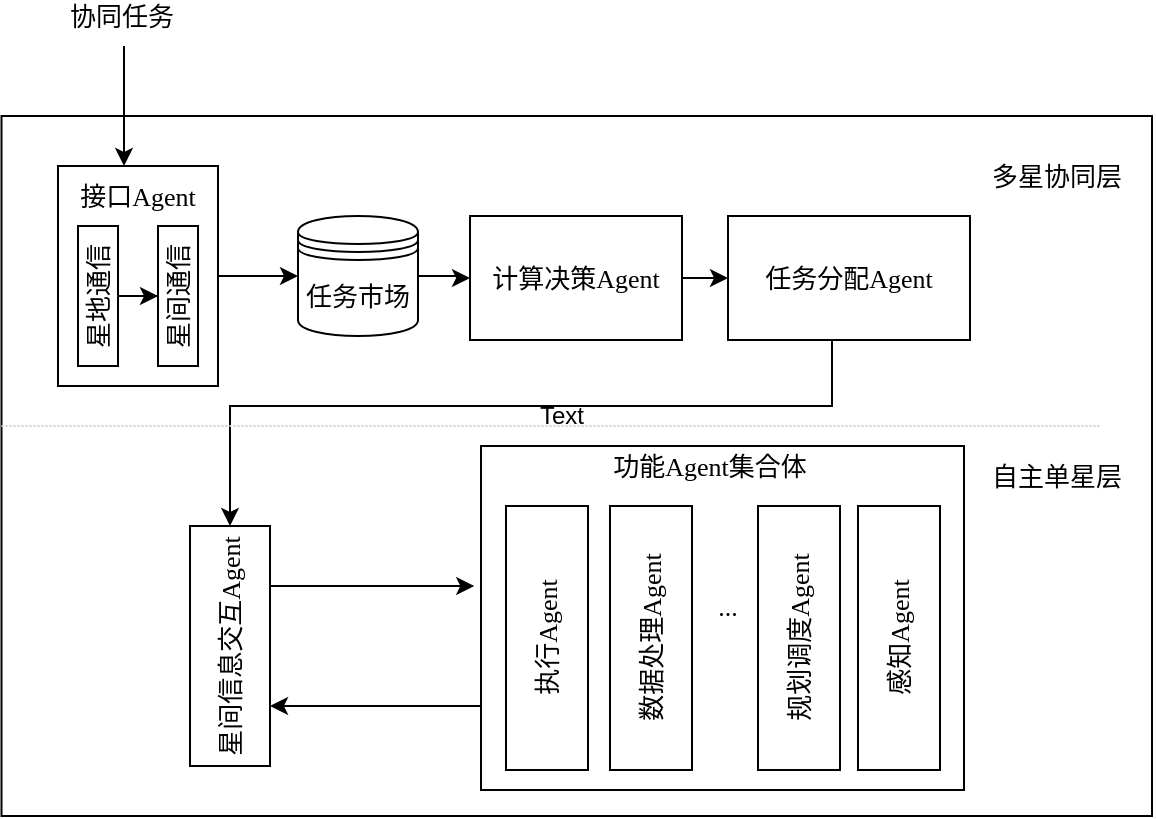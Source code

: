 <mxfile version="21.3.4" type="github">
  <diagram id="prtHgNgQTEPvFCAcTncT" name="Page-1">
    <mxGraphModel dx="996" dy="549" grid="0" gridSize="10" guides="1" tooltips="1" connect="1" arrows="1" fold="1" page="1" pageScale="1" pageWidth="827" pageHeight="1169" math="0" shadow="0">
      <root>
        <mxCell id="0" />
        <mxCell id="1" parent="0" />
        <mxCell id="JEoYrD_vL5iiPOq-U0JV-5" value="" style="rounded=0;whiteSpace=wrap;html=1;labelBackgroundColor=none;fontFamily=宋体;fontSource=https%3A%2F%2Ffonts.googleapis.com%2Fcss%3Ffamily%3D%25E5%25AE%258B%25E4%25BD%2593;fontSize=13;" parent="1" vertex="1">
          <mxGeometry x="131.75" y="775" width="575.25" height="350" as="geometry" />
        </mxCell>
        <mxCell id="JEoYrD_vL5iiPOq-U0JV-37" style="edgeStyle=orthogonalEdgeStyle;rounded=0;orthogonalLoop=1;jettySize=auto;html=1;exitX=1;exitY=0.5;exitDx=0;exitDy=0;entryX=0;entryY=0.5;entryDx=0;entryDy=0;fontFamily=宋体;fontSource=https%3A%2F%2Ffonts.googleapis.com%2Fcss%3Ffamily%3D%25E5%25AE%258B%25E4%25BD%2593;fontSize=13;" parent="1" source="JEoYrD_vL5iiPOq-U0JV-6" target="JEoYrD_vL5iiPOq-U0JV-12" edge="1">
          <mxGeometry relative="1" as="geometry" />
        </mxCell>
        <mxCell id="JEoYrD_vL5iiPOq-U0JV-6" value="" style="rounded=0;whiteSpace=wrap;html=1;fontFamily=宋体;fontSource=https%3A%2F%2Ffonts.googleapis.com%2Fcss%3Ffamily%3D%25E5%25AE%258B%25E4%25BD%2593;fontSize=13;" parent="1" vertex="1">
          <mxGeometry x="160" y="800" width="80" height="110" as="geometry" />
        </mxCell>
        <mxCell id="JEoYrD_vL5iiPOq-U0JV-11" value="" style="edgeStyle=orthogonalEdgeStyle;rounded=0;orthogonalLoop=1;jettySize=auto;html=1;fontFamily=宋体;fontSource=https%3A%2F%2Ffonts.googleapis.com%2Fcss%3Ffamily%3D%25E5%25AE%258B%25E4%25BD%2593;fontSize=13;" parent="1" source="JEoYrD_vL5iiPOq-U0JV-7" target="JEoYrD_vL5iiPOq-U0JV-9" edge="1">
          <mxGeometry relative="1" as="geometry" />
        </mxCell>
        <mxCell id="JEoYrD_vL5iiPOq-U0JV-7" value="星地通信" style="rounded=0;whiteSpace=wrap;html=1;fontFamily=宋体;fontSource=https%3A%2F%2Ffonts.googleapis.com%2Fcss%3Ffamily%3D%25E5%25AE%258B%25E4%25BD%2593;fontSize=13;horizontal=0;" parent="1" vertex="1">
          <mxGeometry x="170" y="830" width="20" height="70" as="geometry" />
        </mxCell>
        <mxCell id="JEoYrD_vL5iiPOq-U0JV-9" value="星间通信" style="rounded=0;whiteSpace=wrap;html=1;fontFamily=宋体;fontSource=https%3A%2F%2Ffonts.googleapis.com%2Fcss%3Ffamily%3D%25E5%25AE%258B%25E4%25BD%2593;fontSize=13;horizontal=0;" parent="1" vertex="1">
          <mxGeometry x="210" y="830" width="20" height="70" as="geometry" />
        </mxCell>
        <mxCell id="JEoYrD_vL5iiPOq-U0JV-38" value="" style="edgeStyle=orthogonalEdgeStyle;rounded=0;orthogonalLoop=1;jettySize=auto;html=1;fontFamily=宋体;fontSource=https%3A%2F%2Ffonts.googleapis.com%2Fcss%3Ffamily%3D%25E5%25AE%258B%25E4%25BD%2593;fontSize=13;" parent="1" source="JEoYrD_vL5iiPOq-U0JV-12" target="JEoYrD_vL5iiPOq-U0JV-13" edge="1">
          <mxGeometry relative="1" as="geometry" />
        </mxCell>
        <mxCell id="JEoYrD_vL5iiPOq-U0JV-12" value="任务市场" style="shape=datastore;whiteSpace=wrap;html=1;fontFamily=宋体;fontSource=https%3A%2F%2Ffonts.googleapis.com%2Fcss%3Ffamily%3D%25E5%25AE%258B%25E4%25BD%2593;fontSize=13;" parent="1" vertex="1">
          <mxGeometry x="280" y="825" width="60" height="60" as="geometry" />
        </mxCell>
        <mxCell id="JEoYrD_vL5iiPOq-U0JV-39" value="" style="edgeStyle=orthogonalEdgeStyle;rounded=0;orthogonalLoop=1;jettySize=auto;html=1;fontFamily=宋体;fontSource=https%3A%2F%2Ffonts.googleapis.com%2Fcss%3Ffamily%3D%25E5%25AE%258B%25E4%25BD%2593;fontSize=13;" parent="1" source="JEoYrD_vL5iiPOq-U0JV-13" target="JEoYrD_vL5iiPOq-U0JV-15" edge="1">
          <mxGeometry relative="1" as="geometry" />
        </mxCell>
        <mxCell id="JEoYrD_vL5iiPOq-U0JV-13" value="计算决策Agent" style="rounded=0;whiteSpace=wrap;html=1;fontFamily=宋体;fontSource=https%3A%2F%2Ffonts.googleapis.com%2Fcss%3Ffamily%3D%25E5%25AE%258B%25E4%25BD%2593;fontSize=13;" parent="1" vertex="1">
          <mxGeometry x="366" y="825" width="106" height="62" as="geometry" />
        </mxCell>
        <mxCell id="JEoYrD_vL5iiPOq-U0JV-14" value="接口Agent" style="text;html=1;strokeColor=none;fillColor=none;align=center;verticalAlign=middle;whiteSpace=wrap;rounded=0;fontFamily=宋体;fontSource=https%3A%2F%2Ffonts.googleapis.com%2Fcss%3Ffamily%3D%25E5%25AE%258B%25E4%25BD%2593;fontSize=13;" parent="1" vertex="1">
          <mxGeometry x="170" y="810" width="60" height="10" as="geometry" />
        </mxCell>
        <mxCell id="JEoYrD_vL5iiPOq-U0JV-43" style="edgeStyle=orthogonalEdgeStyle;rounded=0;orthogonalLoop=1;jettySize=auto;html=1;entryX=0.5;entryY=0;entryDx=0;entryDy=0;fontFamily=宋体;fontSource=https%3A%2F%2Ffonts.googleapis.com%2Fcss%3Ffamily%3D%25E5%25AE%258B%25E4%25BD%2593;fontSize=13;" parent="1" source="JEoYrD_vL5iiPOq-U0JV-15" target="JEoYrD_vL5iiPOq-U0JV-16" edge="1">
          <mxGeometry relative="1" as="geometry">
            <Array as="points">
              <mxPoint x="547" y="920" />
              <mxPoint x="246" y="920" />
            </Array>
          </mxGeometry>
        </mxCell>
        <mxCell id="JEoYrD_vL5iiPOq-U0JV-15" value="任务分配Agent" style="rounded=0;whiteSpace=wrap;html=1;fontFamily=宋体;fontSource=https%3A%2F%2Ffonts.googleapis.com%2Fcss%3Ffamily%3D%25E5%25AE%258B%25E4%25BD%2593;fontSize=13;" parent="1" vertex="1">
          <mxGeometry x="495" y="825" width="121" height="62" as="geometry" />
        </mxCell>
        <mxCell id="JEoYrD_vL5iiPOq-U0JV-51" style="edgeStyle=orthogonalEdgeStyle;rounded=0;orthogonalLoop=1;jettySize=auto;html=1;exitX=1;exitY=0.25;exitDx=0;exitDy=0;entryX=-0.014;entryY=0.407;entryDx=0;entryDy=0;entryPerimeter=0;fontFamily=宋体;fontSource=https%3A%2F%2Ffonts.googleapis.com%2Fcss%3Ffamily%3D%25E5%25AE%258B%25E4%25BD%2593;fontSize=13;" parent="1" source="JEoYrD_vL5iiPOq-U0JV-16" target="JEoYrD_vL5iiPOq-U0JV-17" edge="1">
          <mxGeometry relative="1" as="geometry" />
        </mxCell>
        <mxCell id="JEoYrD_vL5iiPOq-U0JV-16" value="星间信息交互Agent" style="rounded=0;whiteSpace=wrap;html=1;fontFamily=宋体;fontSource=https%3A%2F%2Ffonts.googleapis.com%2Fcss%3Ffamily%3D%25E5%25AE%258B%25E4%25BD%2593;fontSize=13;horizontal=0;" parent="1" vertex="1">
          <mxGeometry x="226" y="980" width="40" height="120" as="geometry" />
        </mxCell>
        <mxCell id="JEoYrD_vL5iiPOq-U0JV-54" style="edgeStyle=orthogonalEdgeStyle;rounded=0;orthogonalLoop=1;jettySize=auto;html=1;exitX=0;exitY=0.75;exitDx=0;exitDy=0;entryX=1;entryY=0.75;entryDx=0;entryDy=0;fontFamily=宋体;fontSource=https%3A%2F%2Ffonts.googleapis.com%2Fcss%3Ffamily%3D%25E5%25AE%258B%25E4%25BD%2593;fontSize=13;" parent="1" source="JEoYrD_vL5iiPOq-U0JV-17" target="JEoYrD_vL5iiPOq-U0JV-16" edge="1">
          <mxGeometry relative="1" as="geometry">
            <Array as="points">
              <mxPoint x="371" y="1070" />
            </Array>
          </mxGeometry>
        </mxCell>
        <mxCell id="JEoYrD_vL5iiPOq-U0JV-17" value="" style="rounded=0;whiteSpace=wrap;html=1;fontFamily=宋体;fontSource=https%3A%2F%2Ffonts.googleapis.com%2Fcss%3Ffamily%3D%25E5%25AE%258B%25E4%25BD%2593;fontSize=13;" parent="1" vertex="1">
          <mxGeometry x="371.5" y="940" width="241.5" height="172" as="geometry" />
        </mxCell>
        <mxCell id="JEoYrD_vL5iiPOq-U0JV-23" value="执行Agent" style="rounded=0;whiteSpace=wrap;html=1;align=center;fontFamily=宋体;fontSource=https%3A%2F%2Ffonts.googleapis.com%2Fcss%3Ffamily%3D%25E5%25AE%258B%25E4%25BD%2593;fontSize=13;horizontal=0;" parent="1" vertex="1">
          <mxGeometry x="384" y="970" width="41" height="132" as="geometry" />
        </mxCell>
        <mxCell id="JEoYrD_vL5iiPOq-U0JV-24" value="数据处理Agent" style="rounded=0;whiteSpace=wrap;html=1;fontFamily=宋体;fontSource=https%3A%2F%2Ffonts.googleapis.com%2Fcss%3Ffamily%3D%25E5%25AE%258B%25E4%25BD%2593;fontSize=13;horizontal=0;" parent="1" vertex="1">
          <mxGeometry x="436" y="970" width="41" height="132" as="geometry" />
        </mxCell>
        <mxCell id="JEoYrD_vL5iiPOq-U0JV-25" value="规划调度Agent" style="rounded=0;whiteSpace=wrap;html=1;fontFamily=宋体;fontSource=https%3A%2F%2Ffonts.googleapis.com%2Fcss%3Ffamily%3D%25E5%25AE%258B%25E4%25BD%2593;fontSize=13;horizontal=0;" parent="1" vertex="1">
          <mxGeometry x="510" y="970" width="41" height="132" as="geometry" />
        </mxCell>
        <mxCell id="JEoYrD_vL5iiPOq-U0JV-27" value="功能Agent集合体" style="text;html=1;strokeColor=none;fillColor=none;align=center;verticalAlign=middle;whiteSpace=wrap;rounded=0;fontFamily=宋体;fontSource=https%3A%2F%2Ffonts.googleapis.com%2Fcss%3Ffamily%3D%25E5%25AE%258B%25E4%25BD%2593;fontSize=13;" parent="1" vertex="1">
          <mxGeometry x="436" y="945" width="100" height="10" as="geometry" />
        </mxCell>
        <mxCell id="JEoYrD_vL5iiPOq-U0JV-28" value="..." style="text;html=1;strokeColor=none;fillColor=none;align=center;verticalAlign=middle;whiteSpace=wrap;rounded=0;fontFamily=宋体;fontSource=https%3A%2F%2Ffonts.googleapis.com%2Fcss%3Ffamily%3D%25E5%25AE%258B%25E4%25BD%2593;fontSize=13;" parent="1" vertex="1">
          <mxGeometry x="475" y="1010" width="40" height="20" as="geometry" />
        </mxCell>
        <mxCell id="JEoYrD_vL5iiPOq-U0JV-34" value="" style="endArrow=classic;html=1;rounded=0;fontFamily=宋体;fontSource=https%3A%2F%2Ffonts.googleapis.com%2Fcss%3Ffamily%3D%25E5%25AE%258B%25E4%25BD%2593;fontSize=13;" parent="1" edge="1">
          <mxGeometry width="50" height="50" relative="1" as="geometry">
            <mxPoint x="193" y="740" as="sourcePoint" />
            <mxPoint x="193" y="800" as="targetPoint" />
          </mxGeometry>
        </mxCell>
        <mxCell id="JEoYrD_vL5iiPOq-U0JV-35" value="协同任务" style="text;html=1;strokeColor=none;fillColor=none;align=center;verticalAlign=middle;whiteSpace=wrap;rounded=0;fontFamily=宋体;fontSource=https%3A%2F%2Ffonts.googleapis.com%2Fcss%3Ffamily%3D%25E5%25AE%258B%25E4%25BD%2593;fontSize=13;" parent="1" vertex="1">
          <mxGeometry x="160" y="720" width="64" height="10" as="geometry" />
        </mxCell>
        <mxCell id="JEoYrD_vL5iiPOq-U0JV-44" value="感知Agent" style="rounded=0;whiteSpace=wrap;html=1;fontFamily=宋体;fontSource=https%3A%2F%2Ffonts.googleapis.com%2Fcss%3Ffamily%3D%25E5%25AE%258B%25E4%25BD%2593;fontSize=13;horizontal=0;" parent="1" vertex="1">
          <mxGeometry x="560" y="970" width="41" height="132" as="geometry" />
        </mxCell>
        <mxCell id="JEoYrD_vL5iiPOq-U0JV-45" value="" style="endArrow=none;dashed=1;html=1;dashPattern=1 1;strokeWidth=1;rounded=0;strokeColor=#CFCFCF;fontFamily=宋体;fontSource=https%3A%2F%2Ffonts.googleapis.com%2Fcss%3Ffamily%3D%25E5%25AE%258B%25E4%25BD%2593;fontSize=13;" parent="1" edge="1">
          <mxGeometry width="50" height="50" relative="1" as="geometry">
            <mxPoint x="131.75" y="930" as="sourcePoint" />
            <mxPoint x="681.75" y="930" as="targetPoint" />
          </mxGeometry>
        </mxCell>
        <mxCell id="JEoYrD_vL5iiPOq-U0JV-55" value="多星协同层" style="text;html=1;strokeColor=none;fillColor=none;align=center;verticalAlign=middle;whiteSpace=wrap;rounded=0;fontFamily=宋体;fontSource=https%3A%2F%2Ffonts.googleapis.com%2Fcss%3Ffamily%3D%25E5%25AE%258B%25E4%25BD%2593;fontSize=13;" parent="1" vertex="1">
          <mxGeometry x="619" y="790" width="80.5" height="30" as="geometry" />
        </mxCell>
        <mxCell id="JEoYrD_vL5iiPOq-U0JV-56" value="自主单星层" style="text;html=1;strokeColor=none;fillColor=none;align=center;verticalAlign=middle;whiteSpace=wrap;rounded=0;fontFamily=宋体;fontSource=https%3A%2F%2Ffonts.googleapis.com%2Fcss%3Ffamily%3D%25E5%25AE%258B%25E4%25BD%2593;fontSize=13;" parent="1" vertex="1">
          <mxGeometry x="619" y="940" width="80.5" height="30" as="geometry" />
        </mxCell>
        <mxCell id="NpmJf01Ne4ImdlqJslZQ-3" value="Text" style="text;html=1;strokeColor=none;fillColor=none;align=center;verticalAlign=middle;whiteSpace=wrap;rounded=0;" vertex="1" parent="1">
          <mxGeometry x="382" y="910" width="60" height="30" as="geometry" />
        </mxCell>
      </root>
    </mxGraphModel>
  </diagram>
</mxfile>
